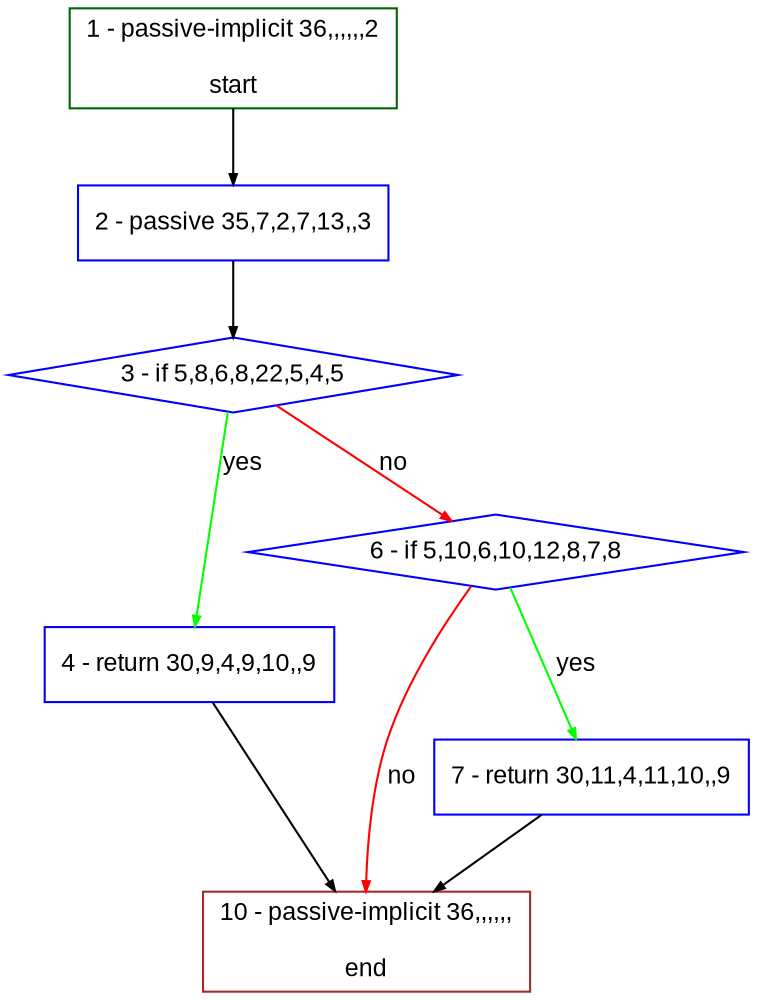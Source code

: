 digraph "" {
  graph [bgcolor="white", fillcolor="#FFFFCC", pack="true", packmode="clust", fontname="Arial", label="", fontsize="12", compound="true", style="rounded,filled"];
  node [node_initialized="no", fillcolor="white", fontname="Arial", label="", color="grey", fontsize="12", fixedsize="false", compound="true", shape="rectangle", style="filled"];
  edge [arrowtail="none", lhead="", fontcolor="black", fontname="Arial", label="", color="black", fontsize="12", arrowhead="normal", arrowsize="0.5", compound="true", ltail="", dir="forward"];
  __N1 [fillcolor="#ffffff", label="2 - passive 35,7,2,7,13,,3", color="#0000ff", shape="box", style="filled"];
  __N2 [fillcolor="#ffffff", label="1 - passive-implicit 36,,,,,,2\n\nstart", color="#006400", shape="box", style="filled"];
  __N3 [fillcolor="#ffffff", label="3 - if 5,8,6,8,22,5,4,5", color="#0000ff", shape="diamond", style="filled"];
  __N4 [fillcolor="#ffffff", label="4 - return 30,9,4,9,10,,9", color="#0000ff", shape="box", style="filled"];
  __N5 [fillcolor="#ffffff", label="6 - if 5,10,6,10,12,8,7,8", color="#0000ff", shape="diamond", style="filled"];
  __N6 [fillcolor="#ffffff", label="10 - passive-implicit 36,,,,,,\n\nend", color="#a52a2a", shape="box", style="filled"];
  __N7 [fillcolor="#ffffff", label="7 - return 30,11,4,11,10,,9", color="#0000ff", shape="box", style="filled"];
  __N2 -> __N1 [arrowtail="none", color="#000000", label="", arrowhead="normal", dir="forward"];
  __N1 -> __N3 [arrowtail="none", color="#000000", label="", arrowhead="normal", dir="forward"];
  __N3 -> __N4 [arrowtail="none", color="#00ff00", label="yes", arrowhead="normal", dir="forward"];
  __N3 -> __N5 [arrowtail="none", color="#ff0000", label="no", arrowhead="normal", dir="forward"];
  __N4 -> __N6 [arrowtail="none", color="#000000", label="", arrowhead="normal", dir="forward"];
  __N5 -> __N7 [arrowtail="none", color="#00ff00", label="yes", arrowhead="normal", dir="forward"];
  __N5 -> __N6 [arrowtail="none", color="#ff0000", label="no", arrowhead="normal", dir="forward"];
  __N7 -> __N6 [arrowtail="none", color="#000000", label="", arrowhead="normal", dir="forward"];
}
